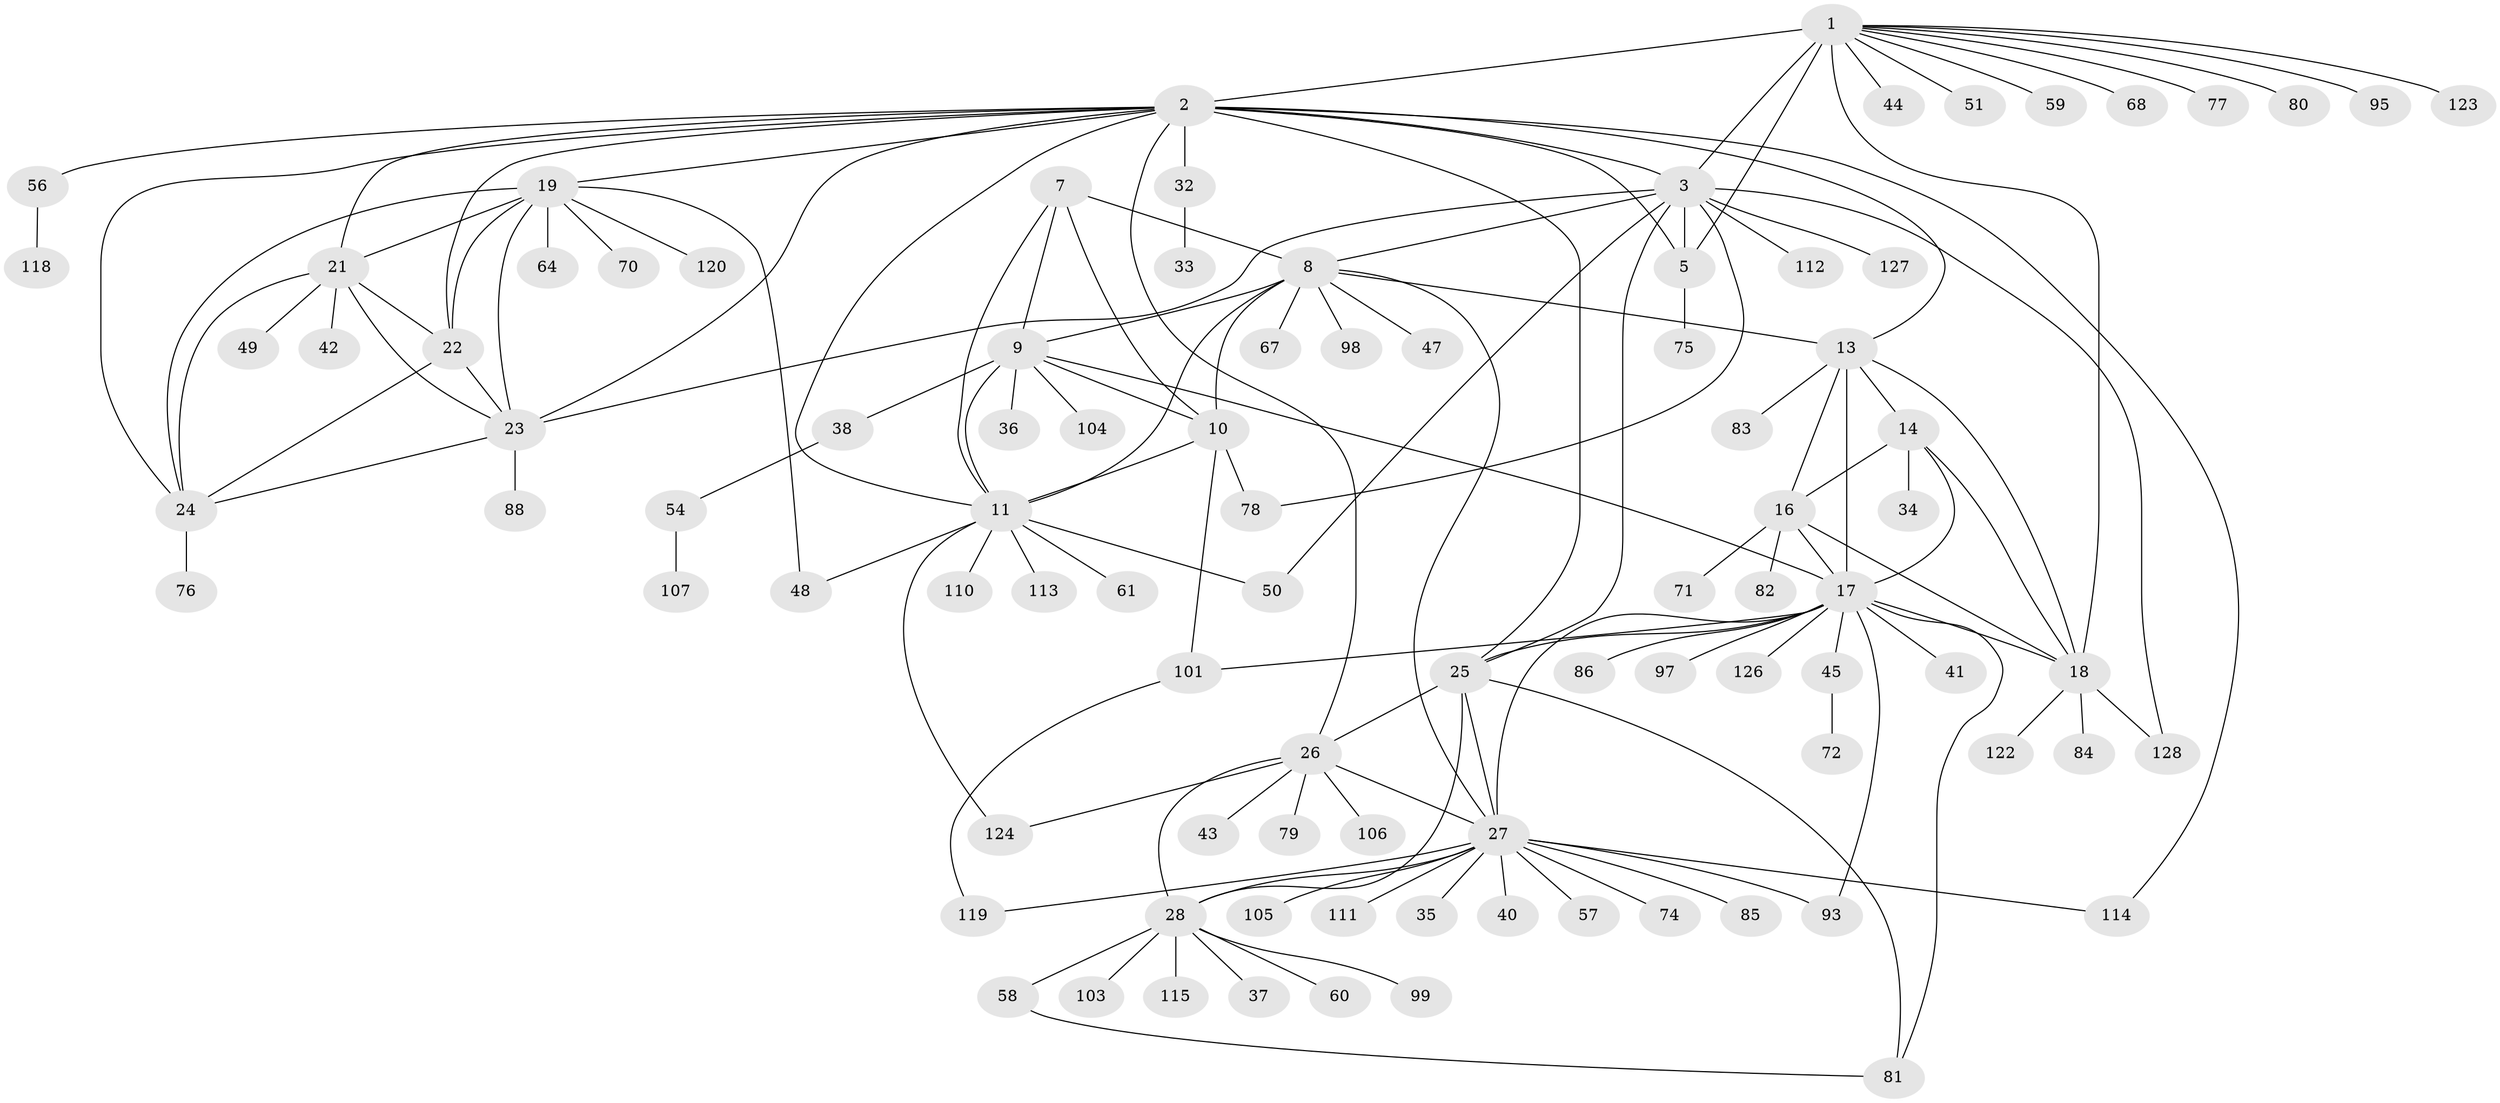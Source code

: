 // original degree distribution, {11: 0.0078125, 7: 0.0390625, 12: 0.015625, 6: 0.03125, 8: 0.0546875, 5: 0.015625, 9: 0.015625, 13: 0.0078125, 15: 0.015625, 10: 0.03125, 3: 0.078125, 1: 0.5546875, 2: 0.1328125}
// Generated by graph-tools (version 1.1) at 2025/42/03/06/25 10:42:10]
// undirected, 94 vertices, 142 edges
graph export_dot {
graph [start="1"]
  node [color=gray90,style=filled];
  1 [super="+6"];
  2 [super="+20"];
  3 [super="+4"];
  5 [super="+46"];
  7;
  8 [super="+12"];
  9 [super="+62"];
  10 [super="+53"];
  11 [super="+121"];
  13 [super="+15"];
  14;
  16 [super="+39"];
  17 [super="+87"];
  18 [super="+117"];
  19 [super="+65"];
  21 [super="+69"];
  22 [super="+63"];
  23 [super="+55"];
  24 [super="+52"];
  25 [super="+90"];
  26 [super="+31"];
  27 [super="+30"];
  28 [super="+29"];
  32 [super="+73"];
  33;
  34;
  35;
  36;
  37;
  38;
  40;
  41;
  42;
  43 [super="+109"];
  44;
  45 [super="+94"];
  47;
  48 [super="+89"];
  49;
  50;
  51;
  54 [super="+66"];
  56;
  57;
  58 [super="+116"];
  59;
  60;
  61;
  64;
  67;
  68;
  70;
  71;
  72;
  74;
  75 [super="+100"];
  76 [super="+96"];
  77;
  78;
  79;
  80 [super="+125"];
  81 [super="+92"];
  82;
  83;
  84;
  85;
  86;
  88 [super="+91"];
  93 [super="+108"];
  95;
  97;
  98;
  99;
  101 [super="+102"];
  103;
  104;
  105;
  106;
  107;
  110;
  111;
  112;
  113;
  114;
  115;
  118;
  119;
  120;
  122;
  123;
  124;
  126;
  127;
  128;
  1 -- 2 [weight=2];
  1 -- 3 [weight=4];
  1 -- 5 [weight=2];
  1 -- 18;
  1 -- 44;
  1 -- 51;
  1 -- 59;
  1 -- 68;
  1 -- 80;
  1 -- 123;
  1 -- 77;
  1 -- 95;
  2 -- 3 [weight=2];
  2 -- 5;
  2 -- 56;
  2 -- 32;
  2 -- 11;
  2 -- 13;
  2 -- 114;
  2 -- 19;
  2 -- 21;
  2 -- 22;
  2 -- 23;
  2 -- 24;
  2 -- 25;
  2 -- 26;
  3 -- 5 [weight=2];
  3 -- 25;
  3 -- 50;
  3 -- 78;
  3 -- 112;
  3 -- 127;
  3 -- 128;
  3 -- 8;
  3 -- 23;
  5 -- 75;
  7 -- 8 [weight=2];
  7 -- 9;
  7 -- 10;
  7 -- 11;
  8 -- 9 [weight=2];
  8 -- 10 [weight=2];
  8 -- 11 [weight=2];
  8 -- 67;
  8 -- 98;
  8 -- 27;
  8 -- 47;
  8 -- 13;
  9 -- 10;
  9 -- 11;
  9 -- 36;
  9 -- 38;
  9 -- 104;
  9 -- 17;
  10 -- 11;
  10 -- 78;
  10 -- 101;
  11 -- 48;
  11 -- 50;
  11 -- 61;
  11 -- 110;
  11 -- 113;
  11 -- 124;
  13 -- 14 [weight=2];
  13 -- 16 [weight=2];
  13 -- 17 [weight=2];
  13 -- 18 [weight=2];
  13 -- 83;
  14 -- 16;
  14 -- 17;
  14 -- 18;
  14 -- 34;
  16 -- 17;
  16 -- 18;
  16 -- 71;
  16 -- 82;
  17 -- 18;
  17 -- 27;
  17 -- 41;
  17 -- 45;
  17 -- 81;
  17 -- 86;
  17 -- 93;
  17 -- 97;
  17 -- 126;
  17 -- 25;
  17 -- 101;
  18 -- 84;
  18 -- 122;
  18 -- 128;
  19 -- 21;
  19 -- 22;
  19 -- 23;
  19 -- 24;
  19 -- 48;
  19 -- 64;
  19 -- 70;
  19 -- 120;
  21 -- 22;
  21 -- 23;
  21 -- 24;
  21 -- 42;
  21 -- 49;
  22 -- 23;
  22 -- 24;
  23 -- 24;
  23 -- 88;
  24 -- 76;
  25 -- 26;
  25 -- 27 [weight=2];
  25 -- 28 [weight=2];
  25 -- 81;
  26 -- 27 [weight=2];
  26 -- 28 [weight=2];
  26 -- 43;
  26 -- 79;
  26 -- 106;
  26 -- 124;
  27 -- 28 [weight=4];
  27 -- 40;
  27 -- 57;
  27 -- 74;
  27 -- 93;
  27 -- 105;
  27 -- 111;
  27 -- 114;
  27 -- 119;
  27 -- 35;
  27 -- 85;
  28 -- 60;
  28 -- 99;
  28 -- 58;
  28 -- 37;
  28 -- 103;
  28 -- 115;
  32 -- 33;
  38 -- 54;
  45 -- 72;
  54 -- 107;
  56 -- 118;
  58 -- 81;
  101 -- 119;
}
